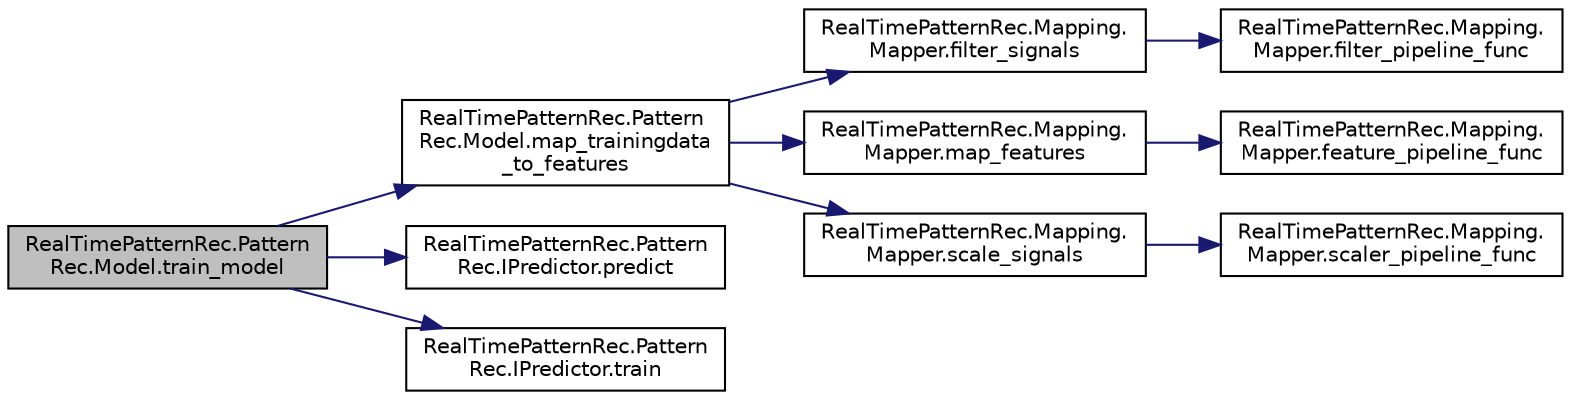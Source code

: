 digraph "RealTimePatternRec.PatternRec.Model.train_model"
{
 // LATEX_PDF_SIZE
  edge [fontname="Helvetica",fontsize="10",labelfontname="Helvetica",labelfontsize="10"];
  node [fontname="Helvetica",fontsize="10",shape=record];
  rankdir="LR";
  Node1 [label="RealTimePatternRec.Pattern\lRec.Model.train_model",height=0.2,width=0.4,color="black", fillcolor="grey75", style="filled", fontcolor="black",tooltip="Splits data into training and testing set, trains model, and calculates accuracy"];
  Node1 -> Node2 [color="midnightblue",fontsize="10",style="solid",fontname="Helvetica"];
  Node2 [label="RealTimePatternRec.Pattern\lRec.Model.map_trainingdata\l_to_features",height=0.2,width=0.4,color="black", fillcolor="white", style="filled",URL="$class_real_time_pattern_rec_1_1_pattern_rec_1_1_model.html#afcf0bf731b7540357336ee18a7930f11",tooltip="runs all of the training data through the Mapper pipeline and stores features and outputs in the Data..."];
  Node2 -> Node3 [color="midnightblue",fontsize="10",style="solid",fontname="Helvetica"];
  Node3 [label="RealTimePatternRec.Mapping.\lMapper.filter_signals",height=0.2,width=0.4,color="black", fillcolor="white", style="filled",URL="$class_real_time_pattern_rec_1_1_mapping_1_1_mapper.html#ac029d2edf050c14e08bbfdb34cd030a8",tooltip="Apply all Filter functions in filter pipelines to both generic and emg signals"];
  Node3 -> Node4 [color="midnightblue",fontsize="10",style="solid",fontname="Helvetica"];
  Node4 [label="RealTimePatternRec.Mapping.\lMapper.filter_pipeline_func",height=0.2,width=0.4,color="black", fillcolor="white", style="filled",URL="$class_real_time_pattern_rec_1_1_mapping_1_1_mapper.html#a98bd1f3dcea4d2b3159bc55aeb436744",tooltip="delegate for Filter functions"];
  Node2 -> Node5 [color="midnightblue",fontsize="10",style="solid",fontname="Helvetica"];
  Node5 [label="RealTimePatternRec.Mapping.\lMapper.map_features",height=0.2,width=0.4,color="black", fillcolor="white", style="filled",URL="$class_real_time_pattern_rec_1_1_mapping_1_1_mapper.html#a373a27595e9b6eacba194c99aa910200",tooltip="Apply all Feature functions in feature pipelines to both generic and emg signals"];
  Node5 -> Node6 [color="midnightblue",fontsize="10",style="solid",fontname="Helvetica"];
  Node6 [label="RealTimePatternRec.Mapping.\lMapper.feature_pipeline_func",height=0.2,width=0.4,color="black", fillcolor="white", style="filled",URL="$class_real_time_pattern_rec_1_1_mapping_1_1_mapper.html#a01ce8dab85be08bb222c21c6db96fa7c",tooltip="delegate for Feature functions"];
  Node2 -> Node7 [color="midnightblue",fontsize="10",style="solid",fontname="Helvetica"];
  Node7 [label="RealTimePatternRec.Mapping.\lMapper.scale_signals",height=0.2,width=0.4,color="black", fillcolor="white", style="filled",URL="$class_real_time_pattern_rec_1_1_mapping_1_1_mapper.html#ab3bec69ea2e67ecfc641123f65be2afd",tooltip="Apply all Scaler functions in scaler pipelines to both generic and emg signals"];
  Node7 -> Node8 [color="midnightblue",fontsize="10",style="solid",fontname="Helvetica"];
  Node8 [label="RealTimePatternRec.Mapping.\lMapper.scaler_pipeline_func",height=0.2,width=0.4,color="black", fillcolor="white", style="filled",URL="$class_real_time_pattern_rec_1_1_mapping_1_1_mapper.html#a8ede3b6f9372326bcea6642d2c5cd60a",tooltip="delegate for Scaler functions"];
  Node1 -> Node9 [color="midnightblue",fontsize="10",style="solid",fontname="Helvetica"];
  Node9 [label="RealTimePatternRec.Pattern\lRec.IPredictor.predict",height=0.2,width=0.4,color="black", fillcolor="white", style="filled",URL="$interface_real_time_pattern_rec_1_1_pattern_rec_1_1_i_predictor.html#aeb04304e19542536c12b156443c4854c",tooltip="predicts output"];
  Node1 -> Node10 [color="midnightblue",fontsize="10",style="solid",fontname="Helvetica"];
  Node10 [label="RealTimePatternRec.Pattern\lRec.IPredictor.train",height=0.2,width=0.4,color="black", fillcolor="white", style="filled",URL="$interface_real_time_pattern_rec_1_1_pattern_rec_1_1_i_predictor.html#a8a0fccf4ba65222797052d93355f198d",tooltip="trains model"];
}
